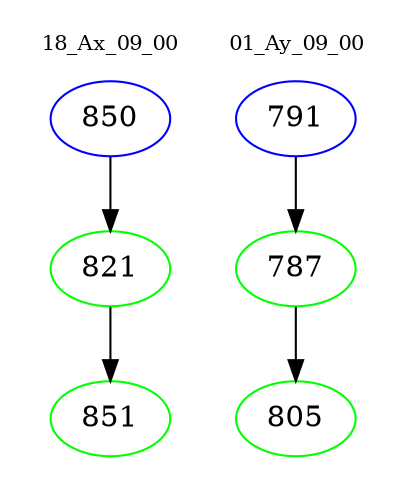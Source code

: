 digraph{
subgraph cluster_0 {
color = white
label = "18_Ax_09_00";
fontsize=10;
T0_850 [label="850", color="blue"]
T0_850 -> T0_821 [color="black"]
T0_821 [label="821", color="green"]
T0_821 -> T0_851 [color="black"]
T0_851 [label="851", color="green"]
}
subgraph cluster_1 {
color = white
label = "01_Ay_09_00";
fontsize=10;
T1_791 [label="791", color="blue"]
T1_791 -> T1_787 [color="black"]
T1_787 [label="787", color="green"]
T1_787 -> T1_805 [color="black"]
T1_805 [label="805", color="green"]
}
}
